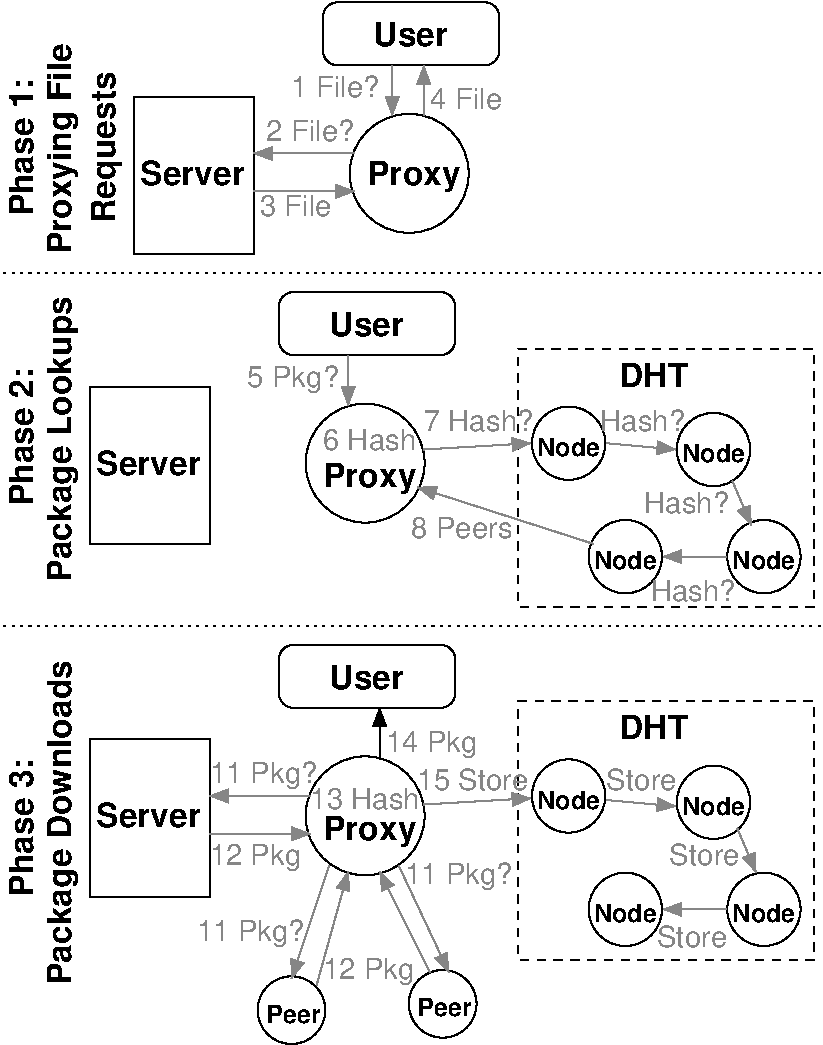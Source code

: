 #FIG 3.2
Landscape
Center
Metric
A4      
100.00
Single
-2
1200 2
0 32 #000000
0 33 #606060
0 34 #4f4f4f
0 35 #868686
6 3870 3060 4410 3600
1 3 0 1 0 7 50 -1 -1 0.000 1 0.0000 4140 3330 262 262 4140 3330 4275 3555
4 0 0 50 -1 18 12 0.0000 4 135 450 3915 3420 Node\001
-6
6 4275 3870 4815 4410
1 3 0 1 0 7 50 -1 -1 0.000 1 0.0000 4545 4140 262 262 4545 4140 4680 4365
4 0 0 50 -1 18 12 0.0000 4 135 450 4320 4230 Node\001
-6
6 5265 3870 5805 4410
1 3 0 1 0 7 50 -1 -1 0.000 1 0.0000 5535 4140 262 262 5535 4140 5670 4365
4 0 0 50 -1 18 12 0.0000 4 135 450 5310 4230 Node\001
-6
6 4905 3105 5445 3645
1 3 0 1 0 7 50 -1 -1 0.000 1 0.0000 5175 3375 262 262 5175 3375 5310 3600
4 0 0 50 -1 18 12 0.0000 4 135 450 4950 3465 Node\001
-6
6 1890 7110 2430 7650
1 3 0 1 0 7 50 -1 -1 0.000 1 0.0000 2160 7380 242 242 2160 7380 2250 7605
4 0 0 50 -1 18 12 0.0000 4 135 405 1980 7470 Peer\001
-6
6 2970 7065 3510 7605
1 3 0 1 0 7 50 -1 -1 0.000 1 0.0000 3240 7335 242 242 3240 7335 3330 7560
4 0 0 50 -1 18 12 0.0000 4 135 405 3060 7425 Peer\001
-6
6 3870 5580 4410 6120
1 3 0 1 0 7 50 -1 -1 0.000 1 0.0000 4140 5850 262 262 4140 5850 4275 6075
4 0 0 50 -1 18 12 0.0000 4 135 450 3915 5940 Node\001
-6
6 4275 6390 4815 6930
1 3 0 1 0 7 50 -1 -1 0.000 1 0.0000 4545 6660 262 262 4545 6660 4680 6885
4 0 0 50 -1 18 12 0.0000 4 135 450 4320 6750 Node\001
-6
6 5265 6390 5805 6930
1 3 0 1 0 7 50 -1 -1 0.000 1 0.0000 5535 6660 262 262 5535 6660 5670 6885
4 0 0 50 -1 18 12 0.0000 4 135 450 5310 6750 Node\001
-6
6 4905 5625 5445 6165
1 3 0 1 0 7 50 -1 -1 0.000 1 0.0000 5175 5895 262 262 5175 5895 5310 6120
4 0 0 50 -1 18 12 0.0000 4 135 450 4950 5985 Node\001
-6
1 3 0 1 0 7 50 -1 -1 0.000 1 0.0000 2686 3472 425 425 2686 3472 3046 3697
1 3 0 1 0 7 50 -1 -1 0.000 1 0.0000 2686 5992 425 425 2686 5992 3046 6217
1 3 0 1 0 7 50 -1 -1 0.000 1 0.0000 3001 1402 425 425 3001 1402 3361 1627
2 2 0 1 0 7 50 -1 -1 0.000 0 0 -1 0 0 5
	 720 2925 1575 2925 1575 4050 720 4050 720 2925
2 1 2 1 0 7 50 -1 -1 3.000 0 0 -1 0 0 2
	 90 4635 5940 4635
2 4 0 1 0 7 50 -1 -1 0.000 0 0 7 0 0 5
	 3330 2700 3330 2250 2070 2250 2070 2700 3330 2700
2 2 0 1 0 7 50 -1 -1 0.000 0 0 -1 0 0 5
	 720 5445 1575 5445 1575 6570 720 6570 720 5445
2 2 1 1 0 7 50 -1 -1 4.000 0 0 -1 0 0 5
	 3780 5175 5895 5175 5895 7020 3780 7020 3780 5175
2 1 0 1 0 7 50 -1 -1 4.000 0 0 -1 1 0 2
	1 1 1.00 90.00 120.00
	 2790 5580 2790 5220
2 4 0 1 0 7 50 -1 -1 0.000 0 0 7 0 0 5
	 3330 5220 3330 4770 2070 4770 2070 5220 3330 5220
2 1 2 1 0 7 50 -1 -1 3.000 0 0 -1 0 0 2
	 90 2115 5940 2115
2 4 0 1 0 7 50 -1 -1 0.000 0 0 7 0 0 5
	 3645 630 3645 180 2385 180 2385 630 3645 630
2 2 0 1 0 7 50 -1 -1 0.000 0 0 -1 0 0 5
	 1035 855 1890 855 1890 1980 1035 1980 1035 855
2 2 1 1 0 7 50 -1 -1 4.000 0 0 -1 0 0 5
	 3780 2655 5895 2655 5895 4500 3780 4500 3780 2655
2 1 0 1 35 7 50 -1 -1 4.000 0 0 -1 1 0 2
	1 1 1.00 90.00 120.00
	 2295 5850 1575 5850
2 1 0 1 35 7 50 -1 -1 4.000 0 0 -1 1 0 2
	1 1 1.00 90.00 120.00
	 1575 6120 2295 6120
2 1 0 1 35 7 50 -1 -1 4.000 0 0 -1 1 0 2
	1 1 1.00 90.00 120.00
	 2430 6345 2160 7155
2 1 0 1 35 7 50 -1 -1 4.000 0 0 -1 1 0 2
	1 1 1.00 90.00 120.00
	 2340 7200 2565 6390
2 1 0 1 35 7 50 -1 -1 4.000 0 0 -1 1 0 2
	1 1 1.00 90.00 120.00
	 3150 7110 2790 6390
2 1 0 1 35 7 50 -1 -1 4.000 0 0 -1 1 0 2
	1 1 1.00 90.00 120.00
	 2925 6345 3285 7110
2 1 0 1 35 7 50 -1 -1 4.000 0 0 -1 1 0 2
	1 1 1.00 90.00 120.00
	 3106 5911 3871 5866
2 1 0 1 35 7 50 -1 -1 4.000 0 0 -1 1 0 2
	1 1 1.00 90.00 120.00
	 4411 5879 4906 5924
2 1 0 1 35 7 50 -1 -1 4.000 0 0 -1 1 0 2
	1 1 1.00 90.00 120.00
	 5344 6080 5479 6395
2 1 0 1 35 7 50 -1 -1 4.000 0 0 -1 1 0 2
	1 1 1.00 90.00 120.00
	 5265 6660 4815 6660
2 1 0 1 35 7 50 -1 -1 4.000 0 0 -1 1 0 2
	1 1 1.00 90.00 120.00
	 2565 2700 2565 3060
2 1 0 1 35 7 50 -1 -1 4.000 0 0 -1 1 0 2
	1 1 1.00 90.00 120.00
	 3105 3375 3870 3330
2 1 0 1 35 7 50 -1 -1 4.000 0 0 -1 1 0 2
	1 1 1.00 90.00 120.00
	 4320 4050 3060 3645
2 1 0 1 35 7 50 -1 -1 4.000 0 0 -1 1 0 2
	1 1 1.00 90.00 120.00
	 4410 3330 4905 3375
2 1 0 1 35 7 50 -1 -1 4.000 0 0 -1 1 0 2
	1 1 1.00 90.00 120.00
	 5310 3600 5445 3915
2 1 0 1 35 7 50 -1 -1 4.000 0 0 -1 1 0 2
	1 1 1.00 90.00 120.00
	 5265 4140 4815 4140
2 1 0 1 35 7 50 -1 -1 4.000 0 0 -1 1 0 2
	1 1 1.00 90.00 120.00
	 1890 1530 2610 1530
2 1 0 1 35 7 50 -1 -1 4.000 0 0 -1 1 0 2
	1 1 1.00 90.00 120.00
	 2610 1260 1890 1260
2 1 0 1 35 7 50 -1 -1 4.000 0 0 -1 1 0 2
	1 1 1.00 90.00 120.00
	 2880 630 2880 990
2 1 0 1 35 7 50 -1 -1 4.000 0 0 -1 1 0 2
	1 1 1.00 90.00 120.00
	 3105 990 3105 630
4 0 0 50 -1 18 16 0.0000 4 180 750 765 3555 Server\001
4 0 0 50 -1 18 16 0.0000 4 180 510 4500 2925 DHT\001
4 0 0 50 -1 18 16 1.5708 4 240 2070 585 4320 Package Lookups\001
4 0 0 50 -1 18 16 0.0000 4 240 675 2385 3645 Proxy\001
4 0 0 50 -1 18 16 1.5708 4 180 990 315 3780 Phase 2:\001
4 0 0 50 -1 18 16 0.0000 4 180 540 2430 2565 User\001
4 0 0 50 -1 18 16 1.5708 4 240 2340 585 7200 Package Downloads\001
4 0 0 50 -1 18 16 1.5708 4 180 990 315 6570 Phase 3:\001
4 0 0 50 -1 18 16 0.0000 4 180 750 765 6075 Server\001
4 0 0 50 -1 18 16 0.0000 4 180 510 4500 5445 DHT\001
4 0 0 50 -1 18 16 0.0000 4 180 540 2430 5085 User\001
4 0 0 50 -1 18 16 1.5708 4 240 1500 585 1980 Proxying File\001
4 0 0 50 -1 18 16 1.5708 4 180 990 315 1710 Phase 1:\001
4 0 0 50 -1 18 16 1.5708 4 225 1095 900 1755 Requests\001
4 0 0 50 -1 18 16 0.0000 4 180 750 1080 1485 Server\001
4 0 0 50 -1 18 16 0.0000 4 180 540 2745 495 User\001
4 0 0 50 -1 18 16 0.0000 4 240 675 2700 1485 Proxy\001
4 0 0 50 -1 18 16 0.0000 4 240 675 2385 6165 Proxy\001
4 0 35 50 -1 16 14 0.0000 4 195 780 1575 5760 11 Pkg?\001
4 0 35 50 -1 16 14 0.0000 4 150 795 2295 5940 13 Hash\001
4 0 35 50 -1 16 14 0.0000 4 195 660 1575 6345 12 Pkg\001
4 0 35 50 -1 16 14 0.0000 4 195 780 1485 6885 11 Pkg?\001
4 0 35 50 -1 16 14 0.0000 4 195 660 2385 7155 12 Pkg\001
4 0 35 50 -1 16 14 0.0000 4 195 780 2970 6480 11 Pkg?\001
4 0 35 50 -1 16 14 0.0000 4 150 810 3060 5805 15 Store\001
4 0 35 50 -1 16 14 0.0000 4 195 660 2835 5535 14 Pkg\001
4 0 35 50 -1 16 14 0.0000 4 150 510 4410 5805 Store\001
4 0 35 50 -1 16 14 0.0000 4 150 510 4860 6345 Store\001
4 0 35 50 -1 16 14 0.0000 4 150 510 4770 6930 Store\001
4 0 35 50 -1 16 14 0.0000 4 150 675 2385 3375 6 Hash\001
4 0 35 50 -1 16 14 0.0000 4 195 660 1845 2925 5 Pkg?\001
4 0 35 50 -1 16 14 0.0000 4 150 795 3105 3240 7 Hash?\001
4 0 35 50 -1 16 14 0.0000 4 150 735 3015 4005 8 Peers\001
4 0 35 50 -1 16 14 0.0000 4 150 615 4365 3240 Hash?\001
4 0 35 50 -1 16 14 0.0000 4 150 615 4680 3825 Hash?\001
4 0 35 50 -1 16 14 0.0000 4 150 615 4725 4455 Hash?\001
4 0 35 50 -1 16 14 0.0000 4 150 525 1935 1710 3 File\001
4 0 35 50 -1 16 14 0.0000 4 150 645 1980 1170 2 File?\001
4 0 35 50 -1 16 14 0.0000 4 150 645 2160 855 1 File?\001
4 0 35 50 -1 16 14 0.0000 4 150 525 3150 945 4 File\001
